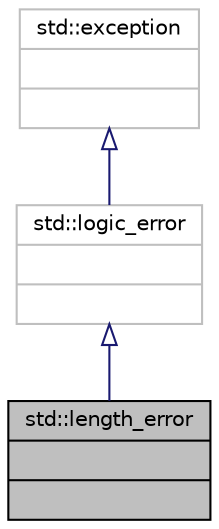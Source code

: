 digraph "std::length_error"
{
  edge [fontname="Helvetica",fontsize="10",labelfontname="Helvetica",labelfontsize="10"];
  node [fontname="Helvetica",fontsize="10",shape=record];
  Node639 [label="{std::length_error\n||}",height=0.2,width=0.4,color="black", fillcolor="grey75", style="filled", fontcolor="black"];
  Node640 -> Node639 [dir="back",color="midnightblue",fontsize="10",style="solid",arrowtail="onormal",fontname="Helvetica"];
  Node640 [label="{std::logic_error\n||}",height=0.2,width=0.4,color="grey75", fillcolor="white", style="filled",tooltip="STL class "];
  Node641 -> Node640 [dir="back",color="midnightblue",fontsize="10",style="solid",arrowtail="onormal",fontname="Helvetica"];
  Node641 [label="{std::exception\n||}",height=0.2,width=0.4,color="grey75", fillcolor="white", style="filled",tooltip="STL class "];
}
